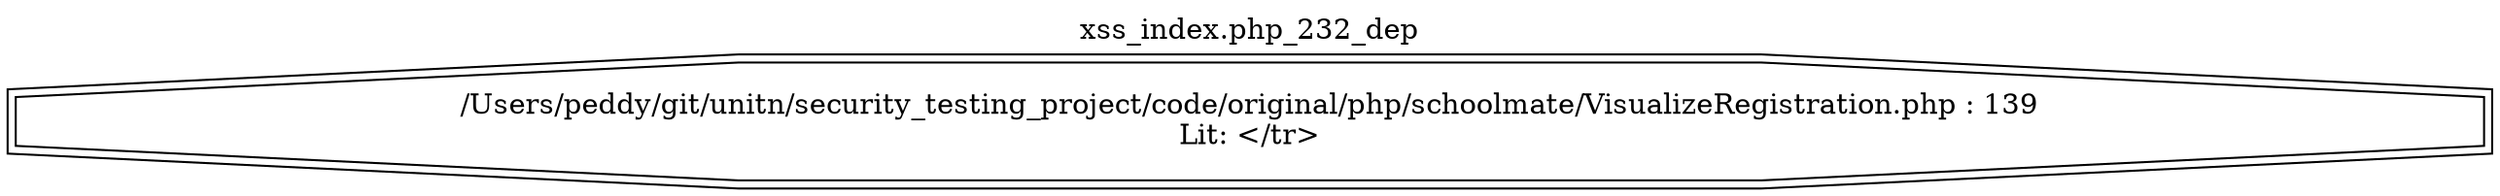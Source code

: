 digraph cfg {
  label="xss_index.php_232_dep";
  labelloc=t;
  n1 [shape=doubleoctagon, label="/Users/peddy/git/unitn/security_testing_project/code/original/php/schoolmate/VisualizeRegistration.php : 139\nLit: </tr>\n"];
}
